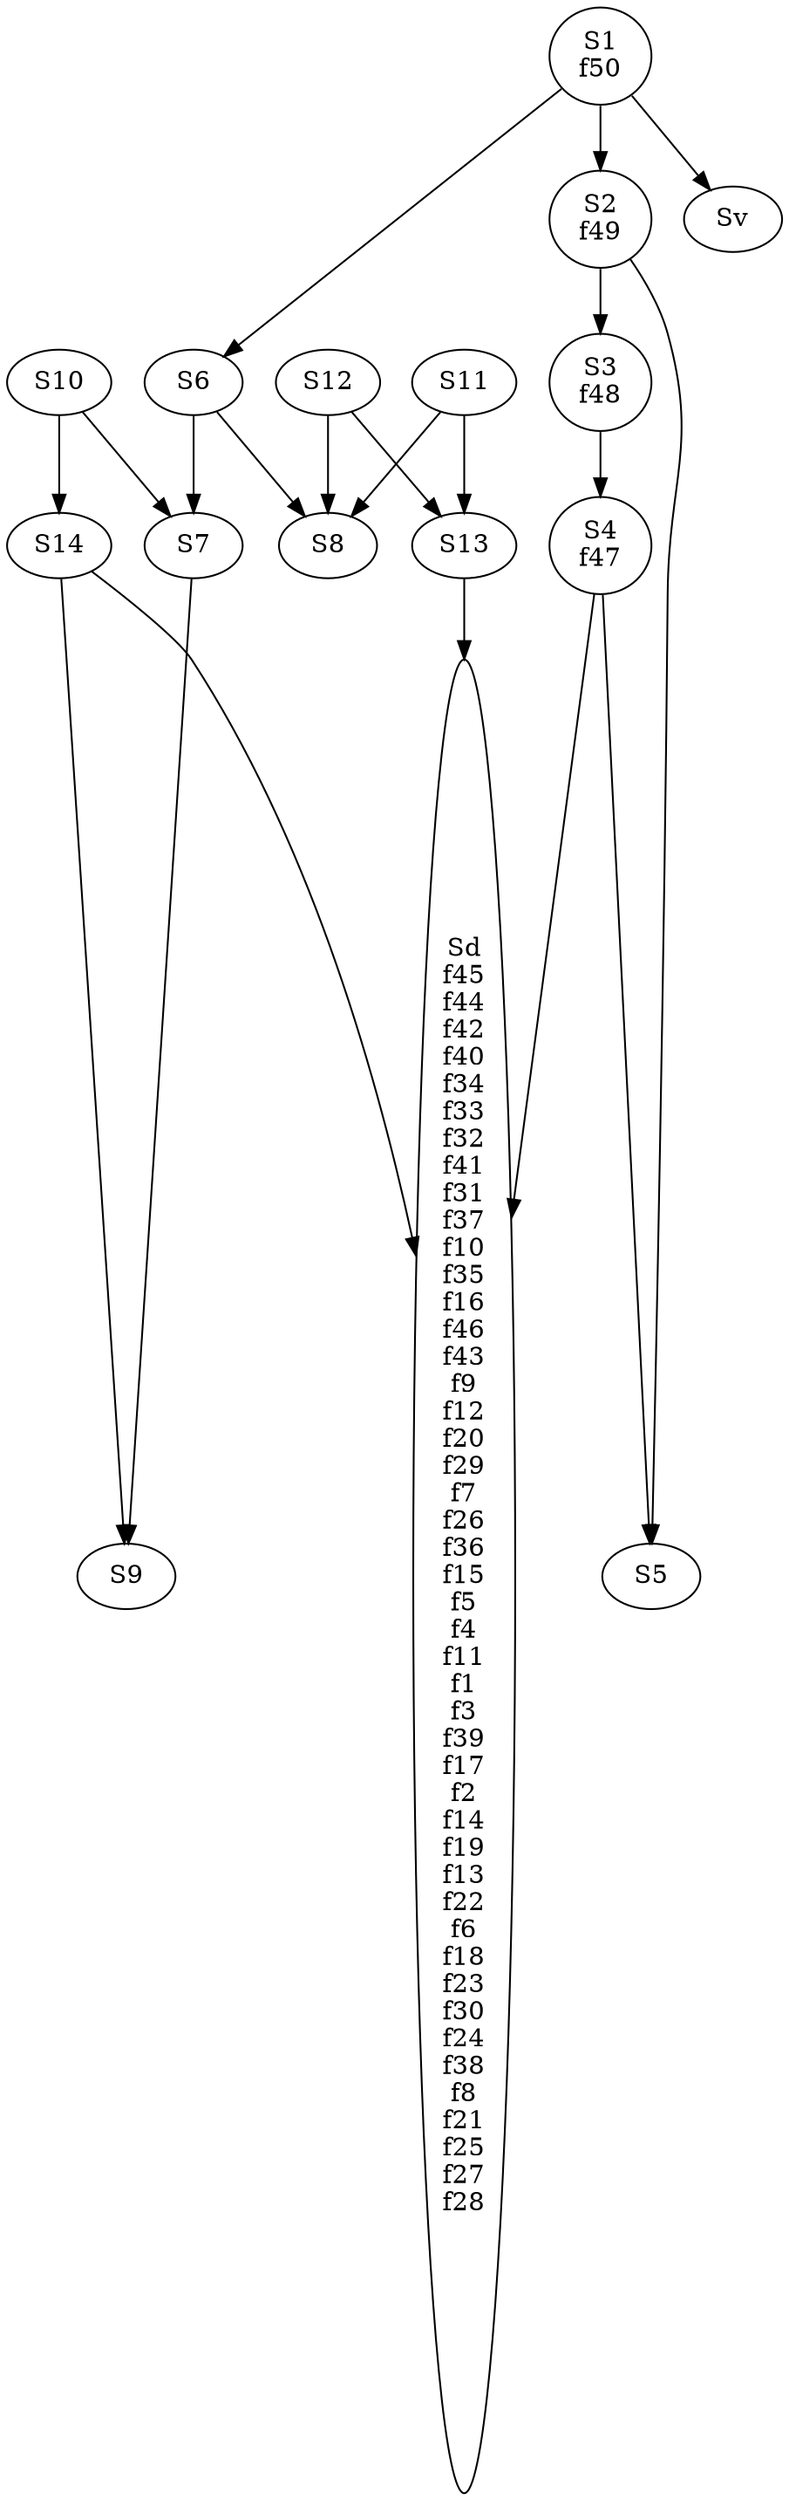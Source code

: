 digraph Fourmiliere {
  S14 [label="S14"];
  S14 -> S9;
  S14 -> Sd;
  Sd [label="Sd\nf45\nf44\nf42\nf40\nf34\nf33\nf32\nf41\nf31\nf37\nf10\nf35\nf16\nf46\nf43\nf9\nf12\nf20\nf29\nf7\nf26\nf36\nf15\nf5\nf4\nf11\nf1\nf3\nf39\nf17\nf2\nf14\nf19\nf13\nf22\nf6\nf18\nf23\nf30\nf24\nf38\nf8\nf21\nf25\nf27\nf28"];
  S13 [label="S13"];
  S13 -> Sd;
  S6 [label="S6"];
  S6 -> S7;
  S6 -> S8;
  S2 [label="S2\nf49"];
  S2 -> S3;
  S2 -> S5;
  S1 [label="S1\nf50"];
  S1 -> S2;
  S1 -> Sv;
  S1 -> S6;
  S7 [label="S7"];
  S7 -> S9;
  S3 [label="S3\nf48"];
  S3 -> S4;
  S4 [label="S4\nf47"];
  S4 -> Sd;
  S4 -> S5;
  S5 [label="S5"];
  Sv [label="Sv"];
  S12 [label="S12"];
  S12 -> S8;
  S12 -> S13;
  S9 [label="S9"];
  S8 [label="S8"];
  S10 [label="S10"];
  S10 -> S7;
  S10 -> S14;
  S11 [label="S11"];
  S11 -> S8;
  S11 -> S13;
}
